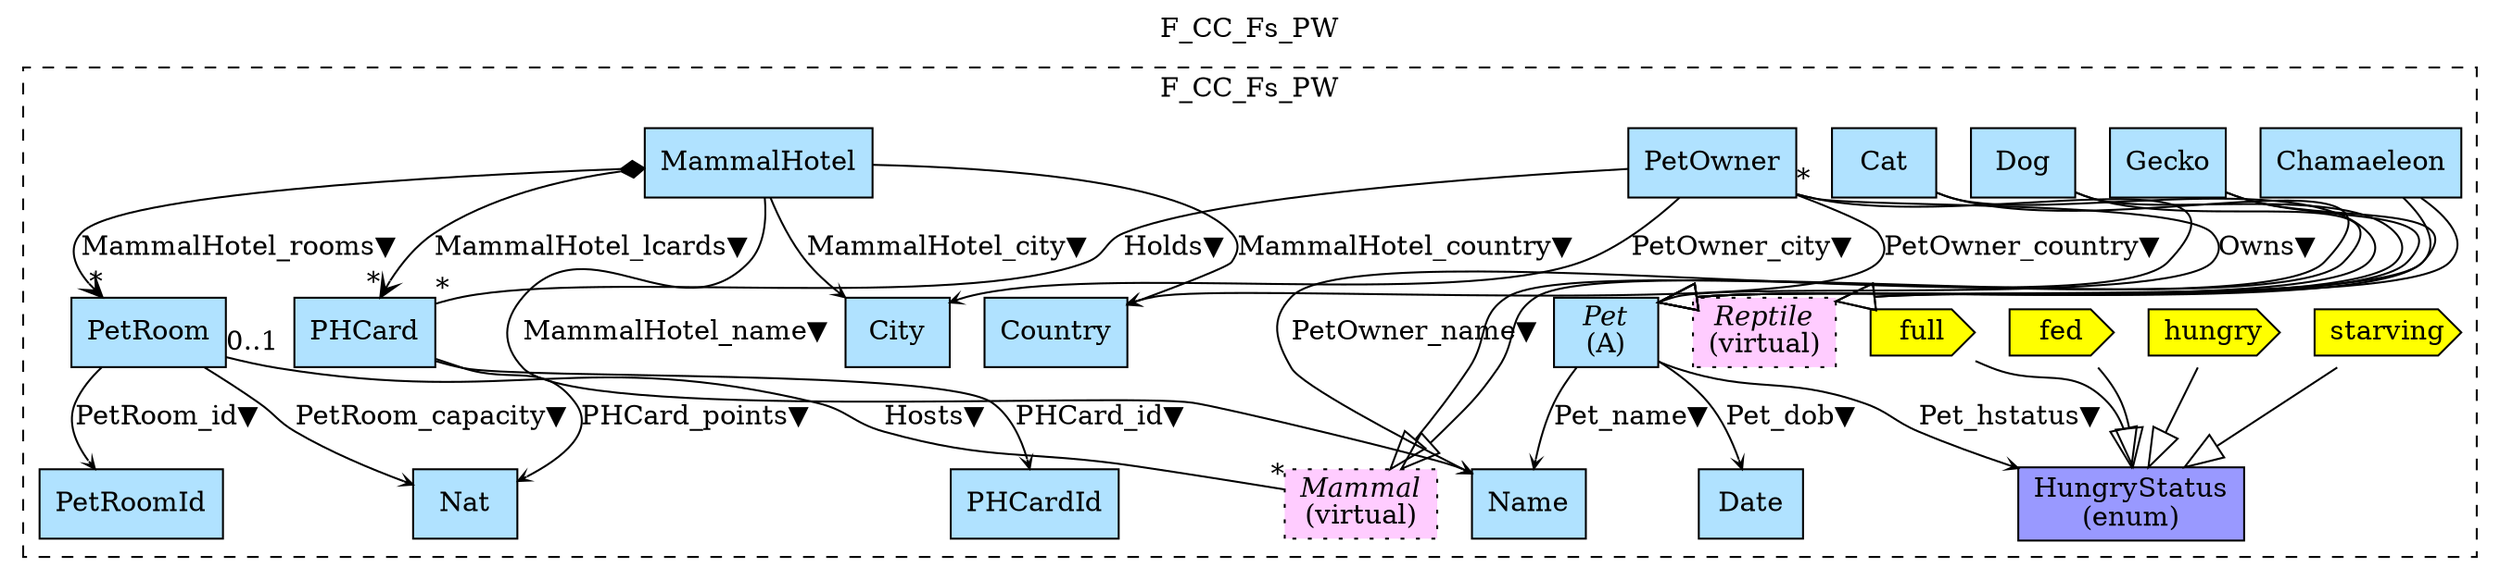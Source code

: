 digraph {graph[label=F_CC_Fs_PW,labelloc=tl,labelfontsize=12];
subgraph cluster_F_CC_Fs_PW{style=dashed;label=F_CC_Fs_PW;
"PetOwner"[shape=record,fillcolor=lightskyblue1,style = filled,label="PetOwner"];
"Date"[shape=record,fillcolor=lightskyblue1,style = filled,label="Date"];
"HungryStatus"[shape=record,fillcolor="#9999FF",style = filled,label="HungryStatus\l(enum)"];
"starving"[shape=cds,fillcolor=yellow,style = filled,label="starving"];
"hungry"[shape=cds,fillcolor=yellow,style = filled,label="hungry"];
"fed"[shape=cds,fillcolor=yellow,style = filled,label="fed"];
"full"[shape=cds,fillcolor=yellow,style = filled,label="full"];
"Reptile"[shape=record,fillcolor="#FFCCFF",style ="filled,dotted",label=<{<I>Reptile</I><br/>(virtual)}>];
"Gecko"[shape=record,fillcolor=lightskyblue1,style = filled,label="Gecko"];
"Chamaeleon"[shape=record,fillcolor=lightskyblue1,style = filled,label="Chamaeleon"];
"Cat"[shape=record,fillcolor=lightskyblue1,style = filled,label="Cat"];
"Dog"[shape=record,fillcolor=lightskyblue1,style = filled,label="Dog"];
"Pet"[shape=record,fillcolor=lightskyblue1,style = filled,label=<{<I>Pet</I><br/>(A)}>];
"PHCardId"[shape=record,fillcolor=lightskyblue1,style = filled,label="PHCardId"];
"Nat"[shape=record,fillcolor=lightskyblue1,style = filled,label="Nat"];
"PetRoomId"[shape=record,fillcolor=lightskyblue1,style = filled,label="PetRoomId"];
"PetRoom"[shape=record,fillcolor=lightskyblue1,style = filled,label="PetRoom"];
"PHCard"[shape=record,fillcolor=lightskyblue1,style = filled,label="PHCard"];
"MammalHotel"[shape=record,fillcolor=lightskyblue1,style = filled,label="MammalHotel"];
"Mammal"[shape=record,fillcolor="#FFCCFF",style ="filled,dotted",label=<{<I>Mammal</I><br/>(virtual)}>];
"Name"[shape=record,fillcolor=lightskyblue1,style = filled,label="Name"];
"Country"[shape=record,fillcolor=lightskyblue1,style = filled,label="Country"];
"City"[shape=record,fillcolor=lightskyblue1,style = filled,label="City"];

"PetOwner"->"PHCard"[label="Holds▼",dir=none,taillabel="",headlabel="*"];
"PetOwner"->"Country"[label="PetOwner_country▼",arrowhead=vee,headlabel="",arrowsize=.5];
"PetOwner"->"City"[label="PetOwner_city▼",arrowhead=vee,headlabel="",arrowsize=.5];
"PetOwner"->"Pet"[label="Owns▼",dir=none,taillabel="*",headlabel=""];
"Pet"->"Date"[label="Pet_dob▼",arrowhead=vee,headlabel="",arrowsize=.5];
"PetOwner"->"Name"[label="PetOwner_name▼",arrowhead=vee,headlabel="",arrowsize=.5];
"Pet"->"Name"[label="Pet_name▼",arrowhead=vee,headlabel="",arrowsize=.5];
"Gecko"->"Reptile"[arrowhead=onormal,arrowsize=2.0];
"Chamaeleon"->"Reptile"[arrowhead=onormal,arrowsize=2.0];
"Cat"->"Mammal"[arrowhead=onormal,arrowsize=2.0];
"Dog"->"Mammal"[arrowhead=onormal,arrowsize=2.0];
"Gecko"->"Pet"[arrowhead=onormal,arrowsize=2.0];
"Chamaeleon"->"Pet"[arrowhead=onormal,arrowsize=2.0];
"Cat"->"Pet"[arrowhead=onormal,arrowsize=2.0];
"Dog"->"Pet"[arrowhead=onormal,arrowsize=2.0];
"Pet"->"HungryStatus"[label="Pet_hstatus▼",arrowhead=vee,headlabel="",arrowsize=.5];
"starving"->"HungryStatus"[arrowhead=onormal,arrowsize=2.0];
"hungry"->"HungryStatus"[arrowhead=onormal,arrowsize=2.0];
"fed"->"HungryStatus"[arrowhead=onormal,arrowsize=2.0];
"full"->"HungryStatus"[arrowhead=onormal,arrowsize=2.0];
"PetRoom"->"Mammal"[label="Hosts▼",dir=none,taillabel="0..1",headlabel="*"];
"PHCard"->"PHCardId"[label="PHCard_id▼",arrowhead=vee,headlabel="",arrowsize=.5];
"PHCard"->"Nat"[label="PHCard_points▼",arrowhead=vee,headlabel="",arrowsize=.5];
"PetRoom"->"Nat"[label="PetRoom_capacity▼",arrowhead=vee,headlabel="",arrowsize=.5];
"PetRoom"->"PetRoomId"[label="PetRoom_id▼",arrowhead=vee,headlabel="",arrowsize=.5];
"MammalHotel"->"PetRoom"[label="MammalHotel_rooms▼",arrowhead=vee,arrowtail=diamond,dir=both,headlabel="*"];
"MammalHotel"->"PHCard"[label="MammalHotel_lcards▼",arrowhead=vee,arrowtail=diamond,dir=both,headlabel="*"];
"MammalHotel"->"Name"[label="MammalHotel_name▼",arrowhead=vee,headlabel="",arrowsize=.5];
"MammalHotel"->"Country"[label="MammalHotel_country▼",arrowhead=vee,headlabel="",arrowsize=.5];
"MammalHotel"->"City"[label="MammalHotel_city▼",arrowhead=vee,headlabel="",arrowsize=.5];

}
}